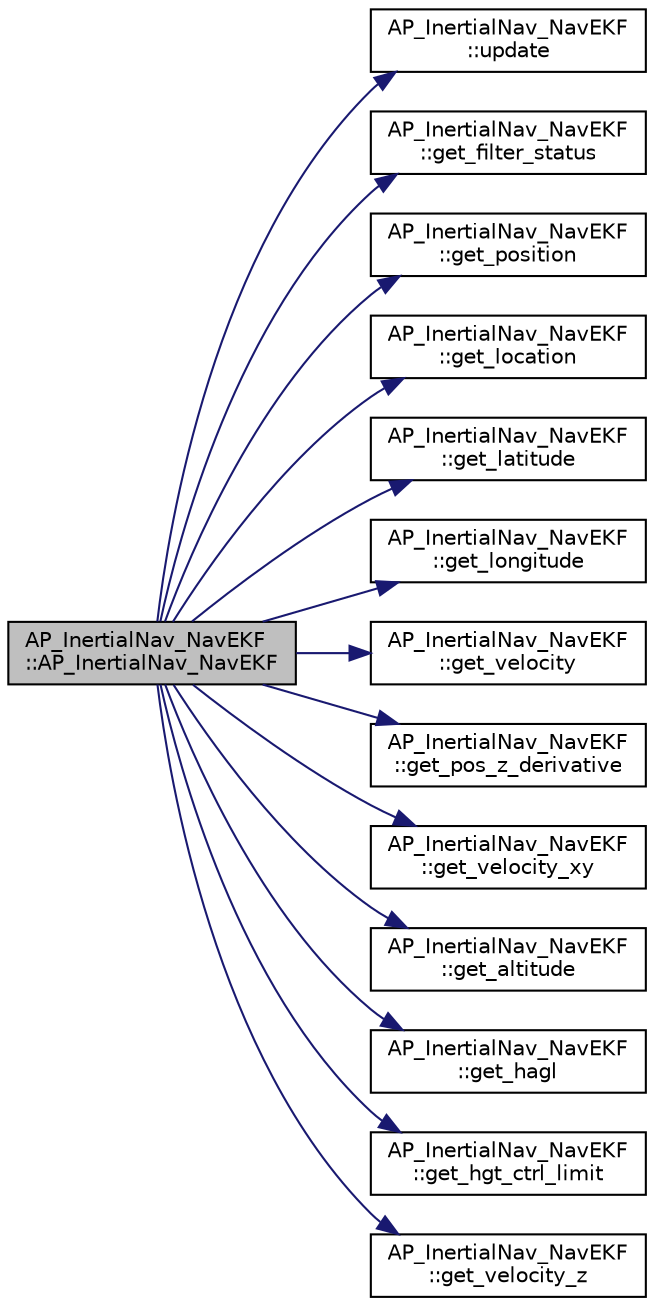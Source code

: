 digraph "AP_InertialNav_NavEKF::AP_InertialNav_NavEKF"
{
 // INTERACTIVE_SVG=YES
  edge [fontname="Helvetica",fontsize="10",labelfontname="Helvetica",labelfontsize="10"];
  node [fontname="Helvetica",fontsize="10",shape=record];
  rankdir="LR";
  Node1 [label="AP_InertialNav_NavEKF\l::AP_InertialNav_NavEKF",height=0.2,width=0.4,color="black", fillcolor="grey75", style="filled", fontcolor="black"];
  Node1 -> Node2 [color="midnightblue",fontsize="10",style="solid",fontname="Helvetica"];
  Node2 [label="AP_InertialNav_NavEKF\l::update",height=0.2,width=0.4,color="black", fillcolor="white", style="filled",URL="$classAP__InertialNav__NavEKF.html#aadca9d1f87c803476cdf2883830e3b9d"];
  Node1 -> Node3 [color="midnightblue",fontsize="10",style="solid",fontname="Helvetica"];
  Node3 [label="AP_InertialNav_NavEKF\l::get_filter_status",height=0.2,width=0.4,color="black", fillcolor="white", style="filled",URL="$classAP__InertialNav__NavEKF.html#ad6004ffb427fd086592cc1c56f5de17a"];
  Node1 -> Node4 [color="midnightblue",fontsize="10",style="solid",fontname="Helvetica"];
  Node4 [label="AP_InertialNav_NavEKF\l::get_position",height=0.2,width=0.4,color="black", fillcolor="white", style="filled",URL="$classAP__InertialNav__NavEKF.html#ab0ed9ccbf6fad1a2cdae8a30a582c5ee"];
  Node1 -> Node5 [color="midnightblue",fontsize="10",style="solid",fontname="Helvetica"];
  Node5 [label="AP_InertialNav_NavEKF\l::get_location",height=0.2,width=0.4,color="black", fillcolor="white", style="filled",URL="$classAP__InertialNav__NavEKF.html#ab7de6598b4967c77ebcb1d130f978fc2"];
  Node1 -> Node6 [color="midnightblue",fontsize="10",style="solid",fontname="Helvetica"];
  Node6 [label="AP_InertialNav_NavEKF\l::get_latitude",height=0.2,width=0.4,color="black", fillcolor="white", style="filled",URL="$classAP__InertialNav__NavEKF.html#a49536aea87fee556332a34be8de563b1"];
  Node1 -> Node7 [color="midnightblue",fontsize="10",style="solid",fontname="Helvetica"];
  Node7 [label="AP_InertialNav_NavEKF\l::get_longitude",height=0.2,width=0.4,color="black", fillcolor="white", style="filled",URL="$classAP__InertialNav__NavEKF.html#acef54aec28d3d15d0d1e68c50e4c34ec"];
  Node1 -> Node8 [color="midnightblue",fontsize="10",style="solid",fontname="Helvetica"];
  Node8 [label="AP_InertialNav_NavEKF\l::get_velocity",height=0.2,width=0.4,color="black", fillcolor="white", style="filled",URL="$classAP__InertialNav__NavEKF.html#a165213f497e183250e96c0daa4815c34"];
  Node1 -> Node9 [color="midnightblue",fontsize="10",style="solid",fontname="Helvetica"];
  Node9 [label="AP_InertialNav_NavEKF\l::get_pos_z_derivative",height=0.2,width=0.4,color="black", fillcolor="white", style="filled",URL="$classAP__InertialNav__NavEKF.html#a163b5a7a98daced4f78a699264056330"];
  Node1 -> Node10 [color="midnightblue",fontsize="10",style="solid",fontname="Helvetica"];
  Node10 [label="AP_InertialNav_NavEKF\l::get_velocity_xy",height=0.2,width=0.4,color="black", fillcolor="white", style="filled",URL="$classAP__InertialNav__NavEKF.html#a45e3c0795cbe6e554b78b6341516308f"];
  Node1 -> Node11 [color="midnightblue",fontsize="10",style="solid",fontname="Helvetica"];
  Node11 [label="AP_InertialNav_NavEKF\l::get_altitude",height=0.2,width=0.4,color="black", fillcolor="white", style="filled",URL="$classAP__InertialNav__NavEKF.html#ae38f7e9a5a386e838368e5e2b59ff3d9"];
  Node1 -> Node12 [color="midnightblue",fontsize="10",style="solid",fontname="Helvetica"];
  Node12 [label="AP_InertialNav_NavEKF\l::get_hagl",height=0.2,width=0.4,color="black", fillcolor="white", style="filled",URL="$classAP__InertialNav__NavEKF.html#adeae826fb6f74627c2c6be7f0b29e4d4"];
  Node1 -> Node13 [color="midnightblue",fontsize="10",style="solid",fontname="Helvetica"];
  Node13 [label="AP_InertialNav_NavEKF\l::get_hgt_ctrl_limit",height=0.2,width=0.4,color="black", fillcolor="white", style="filled",URL="$classAP__InertialNav__NavEKF.html#a1fc45d2c42f455d177b87d2e06366f82"];
  Node1 -> Node14 [color="midnightblue",fontsize="10",style="solid",fontname="Helvetica"];
  Node14 [label="AP_InertialNav_NavEKF\l::get_velocity_z",height=0.2,width=0.4,color="black", fillcolor="white", style="filled",URL="$classAP__InertialNav__NavEKF.html#a7b543367e2256b2bf9fcea632cb3cf22"];
}
